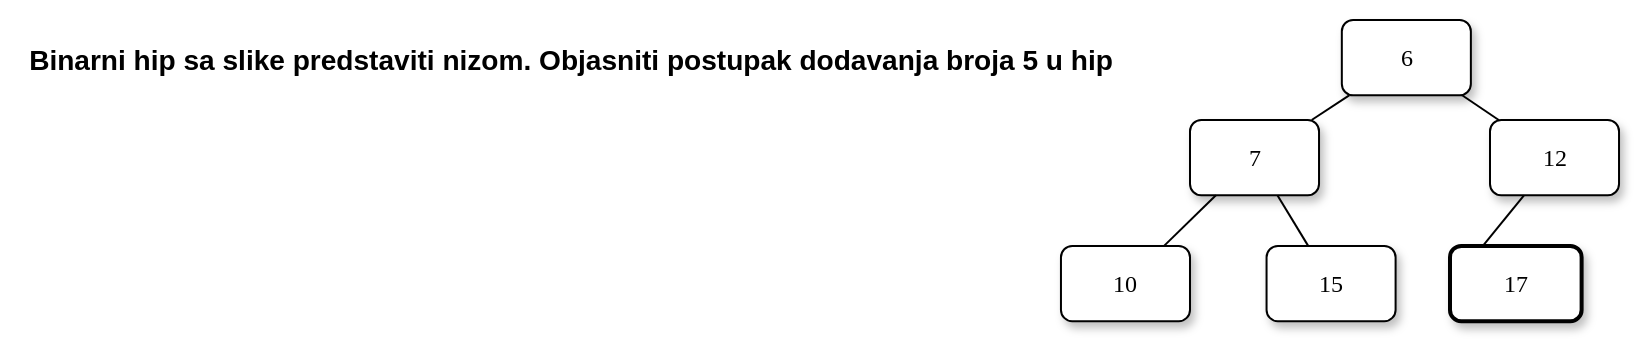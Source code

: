<mxfile>
    <diagram id="zw35JVmQuCE9pqV-dLcE" name="Page-1">
        <mxGraphModel dx="1836" dy="827" grid="1" gridSize="10" guides="1" tooltips="1" connect="1" arrows="1" fold="1" page="1" pageScale="1" pageWidth="1100" pageHeight="850" math="0" shadow="0">
            <root>
                <mxCell id="0"/>
                <mxCell id="1" parent="0"/>
                <mxCell id="2" value="&lt;h3&gt;Binarni hip sa slike predstaviti nizom. Objasniti postupak dodavanja broja 5 u hip&lt;/h3&gt;" style="text;html=1;align=center;verticalAlign=middle;resizable=0;points=[];autosize=1;strokeColor=none;fillColor=none;" parent="1" vertex="1">
                    <mxGeometry x="265" width="570" height="60" as="geometry"/>
                </mxCell>
                <mxCell id="3" value="6" style="whiteSpace=wrap;html=1;rounded=1;shadow=1;labelBackgroundColor=none;strokeWidth=1;fontFamily=Verdana;fontSize=12;align=center;" vertex="1" parent="1">
                    <mxGeometry x="935.913" y="10" width="64.516" height="37.647" as="geometry"/>
                </mxCell>
                <mxCell id="4" value="&lt;span&gt;7&lt;/span&gt;" style="whiteSpace=wrap;html=1;rounded=1;shadow=1;labelBackgroundColor=none;strokeWidth=1;fontFamily=Verdana;fontSize=12;align=center;" vertex="1" parent="1">
                    <mxGeometry x="859.998" y="60.004" width="64.516" height="37.647" as="geometry"/>
                </mxCell>
                <mxCell id="5" value="&lt;span&gt;12&lt;/span&gt;" style="whiteSpace=wrap;html=1;rounded=1;shadow=1;labelBackgroundColor=none;strokeWidth=1;fontFamily=Verdana;fontSize=12;align=center;" vertex="1" parent="1">
                    <mxGeometry x="1010.0" y="60.004" width="64.516" height="37.647" as="geometry"/>
                </mxCell>
                <mxCell id="6" value="" style="rounded=0;html=1;labelBackgroundColor=none;startArrow=none;startFill=0;startSize=5;endArrow=none;endFill=0;endSize=5;jettySize=auto;orthogonalLoop=1;strokeWidth=1;fontFamily=Verdana;fontSize=12" edge="1" parent="1" source="3" target="5">
                    <mxGeometry x="-0.3" y="13" relative="1" as="geometry">
                        <mxPoint as="offset"/>
                    </mxGeometry>
                </mxCell>
                <mxCell id="7" value="" style="rounded=0;html=1;labelBackgroundColor=none;startArrow=none;startFill=0;startSize=5;endArrow=none;endFill=0;endSize=5;jettySize=auto;orthogonalLoop=1;strokeWidth=1;fontFamily=Verdana;fontSize=12" edge="1" parent="1" source="3" target="4">
                    <mxGeometry x="-0.359" y="-11" relative="1" as="geometry">
                        <mxPoint as="offset"/>
                    </mxGeometry>
                </mxCell>
                <mxCell id="8" value="&lt;span&gt;10&lt;/span&gt;" style="whiteSpace=wrap;html=1;rounded=1;shadow=1;labelBackgroundColor=none;strokeWidth=1;fontFamily=Verdana;fontSize=12;align=center;" vertex="1" parent="1">
                    <mxGeometry x="795.479" y="122.944" width="64.516" height="37.647" as="geometry"/>
                </mxCell>
                <mxCell id="9" value="&lt;span&gt;15&lt;/span&gt;" style="whiteSpace=wrap;html=1;rounded=1;shadow=1;labelBackgroundColor=none;strokeWidth=1;fontFamily=Verdana;fontSize=12;align=center;" vertex="1" parent="1">
                    <mxGeometry x="898.278" y="122.944" width="64.516" height="37.647" as="geometry"/>
                </mxCell>
                <mxCell id="10" value="17" style="whiteSpace=wrap;html=1;rounded=1;shadow=1;labelBackgroundColor=none;strokeWidth=2;fontFamily=Verdana;fontSize=12;align=center;movable=1;resizable=1;rotatable=1;deletable=1;editable=1;connectable=1;" vertex="1" parent="1">
                    <mxGeometry x="990" y="122.944" width="65.806" height="37.647" as="geometry"/>
                </mxCell>
                <mxCell id="14" value="" style="rounded=0;html=1;labelBackgroundColor=none;startArrow=none;startFill=0;startSize=5;endArrow=none;endFill=0;endSize=5;jettySize=auto;orthogonalLoop=1;strokeWidth=1;fontFamily=Verdana;fontSize=12" edge="1" parent="1" source="4" target="8">
                    <mxGeometry x="-0.053" y="-15" relative="1" as="geometry">
                        <mxPoint as="offset"/>
                    </mxGeometry>
                </mxCell>
                <mxCell id="15" value="" style="rounded=0;html=1;labelBackgroundColor=none;startArrow=none;startFill=0;startSize=5;endArrow=none;endFill=0;endSize=5;jettySize=auto;orthogonalLoop=1;strokeWidth=1;fontFamily=Verdana;fontSize=12" edge="1" parent="1" source="4" target="9">
                    <mxGeometry x="-0.198" y="14" relative="1" as="geometry">
                        <mxPoint as="offset"/>
                    </mxGeometry>
                </mxCell>
                <mxCell id="16" value="" style="rounded=0;html=1;labelBackgroundColor=none;startArrow=none;startFill=0;startSize=5;endArrow=none;endFill=0;endSize=5;jettySize=auto;orthogonalLoop=1;strokeWidth=1;fontFamily=Verdana;fontSize=12;entryX=0.25;entryY=0;entryDx=0;entryDy=0;movable=1;resizable=1;rotatable=1;deletable=1;editable=1;connectable=1;" edge="1" parent="1" source="5" target="10">
                    <mxGeometry x="-0.261" y="-13" relative="1" as="geometry">
                        <mxPoint as="offset"/>
                    </mxGeometry>
                </mxCell>
            </root>
        </mxGraphModel>
    </diagram>
</mxfile>